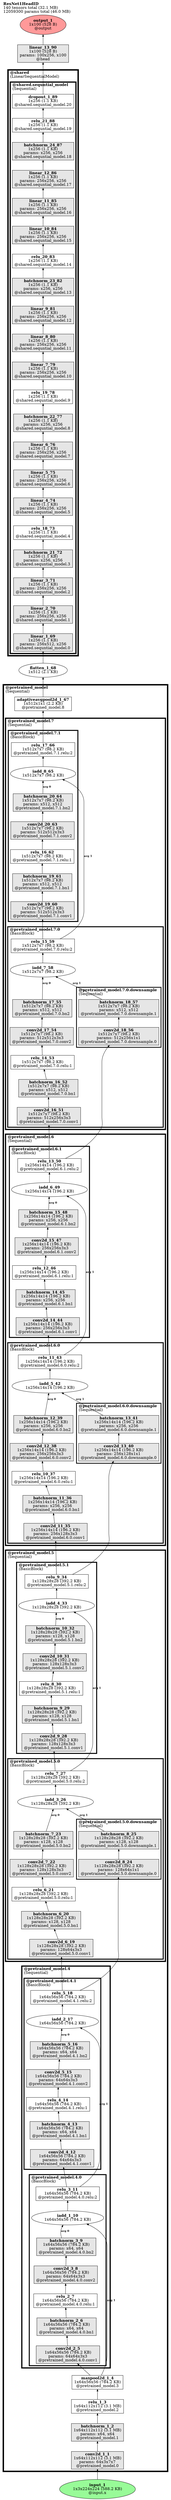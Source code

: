 // Computational graph for the feedforward sweep
digraph ResNet1HeadID {
	graph [label=<<B>ResNet1HeadID</B><br align='left'/>140 tensors total (32.1 MB)<br align='left'/>12059300 params total (46.0 MB)<br align='left'/>> labeljust=left labelloc=t ordering=out rankdir=BT]
	node [ordering=out shape=box]
	input_1 [label=<<b>input_1</b><br/>1x3x224x224 (588.2 KB)<br/>@input.x> color=black fillcolor="#98FB98" fontcolor=black ordering=out shape=oval style="filled,solid"]
	input_1 -> conv2d_1_1 [arrowsize=.7 color=black fontcolor=black labelfontsize=8 style=solid]
	conv2d_1_1 [label=<<b>conv2d_1_1</b><br/>1x64x112x112 (3.1 MB)<br/>params: 64x3x7x7<br/>@pretrained_model.0> color=black fillcolor="#E6E6E6" fontcolor=black ordering=out shape=box style="filled,solid"]
	batchnorm_1_2 [label=<<b>batchnorm_1_2</b><br/>1x64x112x112 (3.1 MB)<br/>params: x64, x64<br/>@pretrained_model.1> color=black fillcolor="#E6E6E6" fontcolor=black ordering=out shape=box style="filled,solid"]
	relu_1_3 [label=<<b>relu_1_3</b><br/>1x64x112x112 (3.1 MB)<br/>@pretrained_model.2> color=black fillcolor=white fontcolor=black ordering=out shape=box style="filled,solid"]
	maxpool2d_1_4 [label=<<b>maxpool2d_1_4</b><br/>1x64x56x56 (784.2 KB)<br/>@pretrained_model.3> color=black fillcolor=white fontcolor=black ordering=out shape=box style="filled,solid"]
	conv2d_2_5 [label=<<b>conv2d_2_5</b><br/>1x64x56x56 (784.2 KB)<br/>params: 64x64x3x3<br/>@pretrained_model.4.0.conv1> color=black fillcolor="#E6E6E6" fontcolor=black ordering=out shape=box style="filled,solid"]
	batchnorm_2_6 [label=<<b>batchnorm_2_6</b><br/>1x64x56x56 (784.2 KB)<br/>params: x64, x64<br/>@pretrained_model.4.0.bn1> color=black fillcolor="#E6E6E6" fontcolor=black ordering=out shape=box style="filled,solid"]
	relu_2_7 [label=<<b>relu_2_7</b><br/>1x64x56x56 (784.2 KB)<br/>@pretrained_model.4.0.relu:1> color=black fillcolor=white fontcolor=black ordering=out shape=box style="filled,solid"]
	conv2d_3_8 [label=<<b>conv2d_3_8</b><br/>1x64x56x56 (784.2 KB)<br/>params: 64x64x3x3<br/>@pretrained_model.4.0.conv2> color=black fillcolor="#E6E6E6" fontcolor=black ordering=out shape=box style="filled,solid"]
	batchnorm_3_9 [label=<<b>batchnorm_3_9</b><br/>1x64x56x56 (784.2 KB)<br/>params: x64, x64<br/>@pretrained_model.4.0.bn2> color=black fillcolor="#E6E6E6" fontcolor=black ordering=out shape=box style="filled,solid"]
	iadd_1_10 [label=<<b>iadd_1_10</b><br/>1x64x56x56 (784.2 KB)> color=black fillcolor=white fontcolor=black ordering=out shape=oval style="filled,solid"]
	relu_3_11 [label=<<b>relu_3_11</b><br/>1x64x56x56 (784.2 KB)<br/>@pretrained_model.4.0.relu:2> color=black fillcolor=white fontcolor=black ordering=out shape=box style="filled,solid"]
	conv2d_4_12 [label=<<b>conv2d_4_12</b><br/>1x64x56x56 (784.2 KB)<br/>params: 64x64x3x3<br/>@pretrained_model.4.1.conv1> color=black fillcolor="#E6E6E6" fontcolor=black ordering=out shape=box style="filled,solid"]
	batchnorm_4_13 [label=<<b>batchnorm_4_13</b><br/>1x64x56x56 (784.2 KB)<br/>params: x64, x64<br/>@pretrained_model.4.1.bn1> color=black fillcolor="#E6E6E6" fontcolor=black ordering=out shape=box style="filled,solid"]
	relu_4_14 [label=<<b>relu_4_14</b><br/>1x64x56x56 (784.2 KB)<br/>@pretrained_model.4.1.relu:1> color=black fillcolor=white fontcolor=black ordering=out shape=box style="filled,solid"]
	conv2d_5_15 [label=<<b>conv2d_5_15</b><br/>1x64x56x56 (784.2 KB)<br/>params: 64x64x3x3<br/>@pretrained_model.4.1.conv2> color=black fillcolor="#E6E6E6" fontcolor=black ordering=out shape=box style="filled,solid"]
	batchnorm_5_16 [label=<<b>batchnorm_5_16</b><br/>1x64x56x56 (784.2 KB)<br/>params: x64, x64<br/>@pretrained_model.4.1.bn2> color=black fillcolor="#E6E6E6" fontcolor=black ordering=out shape=box style="filled,solid"]
	iadd_2_17 [label=<<b>iadd_2_17</b><br/>1x64x56x56 (784.2 KB)> color=black fillcolor=white fontcolor=black ordering=out shape=oval style="filled,solid"]
	relu_5_18 [label=<<b>relu_5_18</b><br/>1x64x56x56 (784.2 KB)<br/>@pretrained_model.4.1.relu:2> color=black fillcolor=white fontcolor=black ordering=out shape=box style="filled,solid"]
	conv2d_6_19 [label=<<b>conv2d_6_19</b><br/>1x128x28x28 (392.2 KB)<br/>params: 128x64x3x3<br/>@pretrained_model.5.0.conv1> color=black fillcolor="#E6E6E6" fontcolor=black ordering=out shape=box style="filled,solid"]
	batchnorm_6_20 [label=<<b>batchnorm_6_20</b><br/>1x128x28x28 (392.2 KB)<br/>params: x128, x128<br/>@pretrained_model.5.0.bn1> color=black fillcolor="#E6E6E6" fontcolor=black ordering=out shape=box style="filled,solid"]
	relu_6_21 [label=<<b>relu_6_21</b><br/>1x128x28x28 (392.2 KB)<br/>@pretrained_model.5.0.relu:1> color=black fillcolor=white fontcolor=black ordering=out shape=box style="filled,solid"]
	conv2d_7_22 [label=<<b>conv2d_7_22</b><br/>1x128x28x28 (392.2 KB)<br/>params: 128x128x3x3<br/>@pretrained_model.5.0.conv2> color=black fillcolor="#E6E6E6" fontcolor=black ordering=out shape=box style="filled,solid"]
	batchnorm_7_23 [label=<<b>batchnorm_7_23</b><br/>1x128x28x28 (392.2 KB)<br/>params: x128, x128<br/>@pretrained_model.5.0.bn2> color=black fillcolor="#E6E6E6" fontcolor=black ordering=out shape=box style="filled,solid"]
	conv2d_8_24 [label=<<b>conv2d_8_24</b><br/>1x128x28x28 (392.2 KB)<br/>params: 128x64x1x1<br/>@pretrained_model.5.0.downsample.0> color=black fillcolor="#E6E6E6" fontcolor=black ordering=out shape=box style="filled,solid"]
	batchnorm_8_25 [label=<<b>batchnorm_8_25</b><br/>1x128x28x28 (392.2 KB)<br/>params: x128, x128<br/>@pretrained_model.5.0.downsample.1> color=black fillcolor="#E6E6E6" fontcolor=black ordering=out shape=box style="filled,solid"]
	iadd_3_26 [label=<<b>iadd_3_26</b><br/>1x128x28x28 (392.2 KB)> color=black fillcolor=white fontcolor=black ordering=out shape=oval style="filled,solid"]
	relu_7_27 [label=<<b>relu_7_27</b><br/>1x128x28x28 (392.2 KB)<br/>@pretrained_model.5.0.relu:2> color=black fillcolor=white fontcolor=black ordering=out shape=box style="filled,solid"]
	conv2d_9_28 [label=<<b>conv2d_9_28</b><br/>1x128x28x28 (392.2 KB)<br/>params: 128x128x3x3<br/>@pretrained_model.5.1.conv1> color=black fillcolor="#E6E6E6" fontcolor=black ordering=out shape=box style="filled,solid"]
	batchnorm_9_29 [label=<<b>batchnorm_9_29</b><br/>1x128x28x28 (392.2 KB)<br/>params: x128, x128<br/>@pretrained_model.5.1.bn1> color=black fillcolor="#E6E6E6" fontcolor=black ordering=out shape=box style="filled,solid"]
	relu_8_30 [label=<<b>relu_8_30</b><br/>1x128x28x28 (392.2 KB)<br/>@pretrained_model.5.1.relu:1> color=black fillcolor=white fontcolor=black ordering=out shape=box style="filled,solid"]
	conv2d_10_31 [label=<<b>conv2d_10_31</b><br/>1x128x28x28 (392.2 KB)<br/>params: 128x128x3x3<br/>@pretrained_model.5.1.conv2> color=black fillcolor="#E6E6E6" fontcolor=black ordering=out shape=box style="filled,solid"]
	batchnorm_10_32 [label=<<b>batchnorm_10_32</b><br/>1x128x28x28 (392.2 KB)<br/>params: x128, x128<br/>@pretrained_model.5.1.bn2> color=black fillcolor="#E6E6E6" fontcolor=black ordering=out shape=box style="filled,solid"]
	iadd_4_33 [label=<<b>iadd_4_33</b><br/>1x128x28x28 (392.2 KB)> color=black fillcolor=white fontcolor=black ordering=out shape=oval style="filled,solid"]
	relu_9_34 [label=<<b>relu_9_34</b><br/>1x128x28x28 (392.2 KB)<br/>@pretrained_model.5.1.relu:2> color=black fillcolor=white fontcolor=black ordering=out shape=box style="filled,solid"]
	conv2d_11_35 [label=<<b>conv2d_11_35</b><br/>1x256x14x14 (196.2 KB)<br/>params: 256x128x3x3<br/>@pretrained_model.6.0.conv1> color=black fillcolor="#E6E6E6" fontcolor=black ordering=out shape=box style="filled,solid"]
	batchnorm_11_36 [label=<<b>batchnorm_11_36</b><br/>1x256x14x14 (196.2 KB)<br/>params: x256, x256<br/>@pretrained_model.6.0.bn1> color=black fillcolor="#E6E6E6" fontcolor=black ordering=out shape=box style="filled,solid"]
	relu_10_37 [label=<<b>relu_10_37</b><br/>1x256x14x14 (196.2 KB)<br/>@pretrained_model.6.0.relu:1> color=black fillcolor=white fontcolor=black ordering=out shape=box style="filled,solid"]
	conv2d_12_38 [label=<<b>conv2d_12_38</b><br/>1x256x14x14 (196.2 KB)<br/>params: 256x256x3x3<br/>@pretrained_model.6.0.conv2> color=black fillcolor="#E6E6E6" fontcolor=black ordering=out shape=box style="filled,solid"]
	batchnorm_12_39 [label=<<b>batchnorm_12_39</b><br/>1x256x14x14 (196.2 KB)<br/>params: x256, x256<br/>@pretrained_model.6.0.bn2> color=black fillcolor="#E6E6E6" fontcolor=black ordering=out shape=box style="filled,solid"]
	conv2d_13_40 [label=<<b>conv2d_13_40</b><br/>1x256x14x14 (196.2 KB)<br/>params: 256x128x1x1<br/>@pretrained_model.6.0.downsample.0> color=black fillcolor="#E6E6E6" fontcolor=black ordering=out shape=box style="filled,solid"]
	batchnorm_13_41 [label=<<b>batchnorm_13_41</b><br/>1x256x14x14 (196.2 KB)<br/>params: x256, x256<br/>@pretrained_model.6.0.downsample.1> color=black fillcolor="#E6E6E6" fontcolor=black ordering=out shape=box style="filled,solid"]
	iadd_5_42 [label=<<b>iadd_5_42</b><br/>1x256x14x14 (196.2 KB)> color=black fillcolor=white fontcolor=black ordering=out shape=oval style="filled,solid"]
	relu_11_43 [label=<<b>relu_11_43</b><br/>1x256x14x14 (196.2 KB)<br/>@pretrained_model.6.0.relu:2> color=black fillcolor=white fontcolor=black ordering=out shape=box style="filled,solid"]
	conv2d_14_44 [label=<<b>conv2d_14_44</b><br/>1x256x14x14 (196.2 KB)<br/>params: 256x256x3x3<br/>@pretrained_model.6.1.conv1> color=black fillcolor="#E6E6E6" fontcolor=black ordering=out shape=box style="filled,solid"]
	batchnorm_14_45 [label=<<b>batchnorm_14_45</b><br/>1x256x14x14 (196.2 KB)<br/>params: x256, x256<br/>@pretrained_model.6.1.bn1> color=black fillcolor="#E6E6E6" fontcolor=black ordering=out shape=box style="filled,solid"]
	relu_12_46 [label=<<b>relu_12_46</b><br/>1x256x14x14 (196.2 KB)<br/>@pretrained_model.6.1.relu:1> color=black fillcolor=white fontcolor=black ordering=out shape=box style="filled,solid"]
	conv2d_15_47 [label=<<b>conv2d_15_47</b><br/>1x256x14x14 (196.2 KB)<br/>params: 256x256x3x3<br/>@pretrained_model.6.1.conv2> color=black fillcolor="#E6E6E6" fontcolor=black ordering=out shape=box style="filled,solid"]
	batchnorm_15_48 [label=<<b>batchnorm_15_48</b><br/>1x256x14x14 (196.2 KB)<br/>params: x256, x256<br/>@pretrained_model.6.1.bn2> color=black fillcolor="#E6E6E6" fontcolor=black ordering=out shape=box style="filled,solid"]
	iadd_6_49 [label=<<b>iadd_6_49</b><br/>1x256x14x14 (196.2 KB)> color=black fillcolor=white fontcolor=black ordering=out shape=oval style="filled,solid"]
	relu_13_50 [label=<<b>relu_13_50</b><br/>1x256x14x14 (196.2 KB)<br/>@pretrained_model.6.1.relu:2> color=black fillcolor=white fontcolor=black ordering=out shape=box style="filled,solid"]
	conv2d_16_51 [label=<<b>conv2d_16_51</b><br/>1x512x7x7 (98.2 KB)<br/>params: 512x256x3x3<br/>@pretrained_model.7.0.conv1> color=black fillcolor="#E6E6E6" fontcolor=black ordering=out shape=box style="filled,solid"]
	batchnorm_16_52 [label=<<b>batchnorm_16_52</b><br/>1x512x7x7 (98.2 KB)<br/>params: x512, x512<br/>@pretrained_model.7.0.bn1> color=black fillcolor="#E6E6E6" fontcolor=black ordering=out shape=box style="filled,solid"]
	relu_14_53 [label=<<b>relu_14_53</b><br/>1x512x7x7 (98.2 KB)<br/>@pretrained_model.7.0.relu:1> color=black fillcolor=white fontcolor=black ordering=out shape=box style="filled,solid"]
	conv2d_17_54 [label=<<b>conv2d_17_54</b><br/>1x512x7x7 (98.2 KB)<br/>params: 512x512x3x3<br/>@pretrained_model.7.0.conv2> color=black fillcolor="#E6E6E6" fontcolor=black ordering=out shape=box style="filled,solid"]
	batchnorm_17_55 [label=<<b>batchnorm_17_55</b><br/>1x512x7x7 (98.2 KB)<br/>params: x512, x512<br/>@pretrained_model.7.0.bn2> color=black fillcolor="#E6E6E6" fontcolor=black ordering=out shape=box style="filled,solid"]
	conv2d_18_56 [label=<<b>conv2d_18_56</b><br/>1x512x7x7 (98.2 KB)<br/>params: 512x256x1x1<br/>@pretrained_model.7.0.downsample.0> color=black fillcolor="#E6E6E6" fontcolor=black ordering=out shape=box style="filled,solid"]
	batchnorm_18_57 [label=<<b>batchnorm_18_57</b><br/>1x512x7x7 (98.2 KB)<br/>params: x512, x512<br/>@pretrained_model.7.0.downsample.1> color=black fillcolor="#E6E6E6" fontcolor=black ordering=out shape=box style="filled,solid"]
	iadd_7_58 [label=<<b>iadd_7_58</b><br/>1x512x7x7 (98.2 KB)> color=black fillcolor=white fontcolor=black ordering=out shape=oval style="filled,solid"]
	relu_15_59 [label=<<b>relu_15_59</b><br/>1x512x7x7 (98.2 KB)<br/>@pretrained_model.7.0.relu:2> color=black fillcolor=white fontcolor=black ordering=out shape=box style="filled,solid"]
	conv2d_19_60 [label=<<b>conv2d_19_60</b><br/>1x512x7x7 (98.2 KB)<br/>params: 512x512x3x3<br/>@pretrained_model.7.1.conv1> color=black fillcolor="#E6E6E6" fontcolor=black ordering=out shape=box style="filled,solid"]
	batchnorm_19_61 [label=<<b>batchnorm_19_61</b><br/>1x512x7x7 (98.2 KB)<br/>params: x512, x512<br/>@pretrained_model.7.1.bn1> color=black fillcolor="#E6E6E6" fontcolor=black ordering=out shape=box style="filled,solid"]
	relu_16_62 [label=<<b>relu_16_62</b><br/>1x512x7x7 (98.2 KB)<br/>@pretrained_model.7.1.relu:1> color=black fillcolor=white fontcolor=black ordering=out shape=box style="filled,solid"]
	conv2d_20_63 [label=<<b>conv2d_20_63</b><br/>1x512x7x7 (98.2 KB)<br/>params: 512x512x3x3<br/>@pretrained_model.7.1.conv2> color=black fillcolor="#E6E6E6" fontcolor=black ordering=out shape=box style="filled,solid"]
	batchnorm_20_64 [label=<<b>batchnorm_20_64</b><br/>1x512x7x7 (98.2 KB)<br/>params: x512, x512<br/>@pretrained_model.7.1.bn2> color=black fillcolor="#E6E6E6" fontcolor=black ordering=out shape=box style="filled,solid"]
	iadd_8_65 [label=<<b>iadd_8_65</b><br/>1x512x7x7 (98.2 KB)> color=black fillcolor=white fontcolor=black ordering=out shape=oval style="filled,solid"]
	relu_17_66 [label=<<b>relu_17_66</b><br/>1x512x7x7 (98.2 KB)<br/>@pretrained_model.7.1.relu:2> color=black fillcolor=white fontcolor=black ordering=out shape=box style="filled,solid"]
	adaptiveavgpool2d_1_67 [label=<<b>adaptiveavgpool2d_1_67</b><br/>1x512x1x1 (2.2 KB)<br/>@pretrained_model.8> color=black fillcolor=white fontcolor=black ordering=out shape=box style="filled,solid"]
	adaptiveavgpool2d_1_67 -> flatten_1_68 [arrowsize=.7 color=black fontcolor=black labelfontsize=8 style=solid]
	flatten_1_68 [label=<<b>flatten_1_68</b><br/>1x512 (2.1 KB)> color=black fillcolor=white fontcolor=black ordering=out shape=oval style="filled,solid"]
	flatten_1_68 -> linear_1_69 [arrowsize=.7 color=black fontcolor=black labelfontsize=8 style=solid]
	linear_1_69 [label=<<b>linear_1_69</b><br/>1x256 (1.1 KB)<br/>params: 256x512, x256<br/>@shared.sequntial_model.0> color=black fillcolor="#E6E6E6" fontcolor=black ordering=out shape=box style="filled,solid"]
	linear_2_70 [label=<<b>linear_2_70</b><br/>1x256 (1.1 KB)<br/>params: 256x256, x256<br/>@shared.sequntial_model.1> color=black fillcolor="#E6E6E6" fontcolor=black ordering=out shape=box style="filled,solid"]
	linear_3_71 [label=<<b>linear_3_71</b><br/>1x256 (1.1 KB)<br/>params: 256x256, x256<br/>@shared.sequntial_model.2> color=black fillcolor="#E6E6E6" fontcolor=black ordering=out shape=box style="filled,solid"]
	batchnorm_21_72 [label=<<b>batchnorm_21_72</b><br/>1x256 (1.1 KB)<br/>params: x256, x256<br/>@shared.sequntial_model.3> color=black fillcolor="#E6E6E6" fontcolor=black ordering=out shape=box style="filled,solid"]
	relu_18_73 [label=<<b>relu_18_73</b><br/>1x256 (1.1 KB)<br/>@shared.sequntial_model.4> color=black fillcolor=white fontcolor=black ordering=out shape=box style="filled,solid"]
	linear_4_74 [label=<<b>linear_4_74</b><br/>1x256 (1.1 KB)<br/>params: 256x256, x256<br/>@shared.sequntial_model.5> color=black fillcolor="#E6E6E6" fontcolor=black ordering=out shape=box style="filled,solid"]
	linear_5_75 [label=<<b>linear_5_75</b><br/>1x256 (1.1 KB)<br/>params: 256x256, x256<br/>@shared.sequntial_model.6> color=black fillcolor="#E6E6E6" fontcolor=black ordering=out shape=box style="filled,solid"]
	linear_6_76 [label=<<b>linear_6_76</b><br/>1x256 (1.1 KB)<br/>params: 256x256, x256<br/>@shared.sequntial_model.7> color=black fillcolor="#E6E6E6" fontcolor=black ordering=out shape=box style="filled,solid"]
	batchnorm_22_77 [label=<<b>batchnorm_22_77</b><br/>1x256 (1.1 KB)<br/>params: x256, x256<br/>@shared.sequntial_model.8> color=black fillcolor="#E6E6E6" fontcolor=black ordering=out shape=box style="filled,solid"]
	relu_19_78 [label=<<b>relu_19_78</b><br/>1x256 (1.1 KB)<br/>@shared.sequntial_model.9> color=black fillcolor=white fontcolor=black ordering=out shape=box style="filled,solid"]
	linear_7_79 [label=<<b>linear_7_79</b><br/>1x256 (1.1 KB)<br/>params: 256x256, x256<br/>@shared.sequntial_model.10> color=black fillcolor="#E6E6E6" fontcolor=black ordering=out shape=box style="filled,solid"]
	linear_8_80 [label=<<b>linear_8_80</b><br/>1x256 (1.1 KB)<br/>params: 256x256, x256<br/>@shared.sequntial_model.11> color=black fillcolor="#E6E6E6" fontcolor=black ordering=out shape=box style="filled,solid"]
	linear_9_81 [label=<<b>linear_9_81</b><br/>1x256 (1.1 KB)<br/>params: 256x256, x256<br/>@shared.sequntial_model.12> color=black fillcolor="#E6E6E6" fontcolor=black ordering=out shape=box style="filled,solid"]
	batchnorm_23_82 [label=<<b>batchnorm_23_82</b><br/>1x256 (1.1 KB)<br/>params: x256, x256<br/>@shared.sequntial_model.13> color=black fillcolor="#E6E6E6" fontcolor=black ordering=out shape=box style="filled,solid"]
	relu_20_83 [label=<<b>relu_20_83</b><br/>1x256 (1.1 KB)<br/>@shared.sequntial_model.14> color=black fillcolor=white fontcolor=black ordering=out shape=box style="filled,solid"]
	linear_10_84 [label=<<b>linear_10_84</b><br/>1x256 (1.1 KB)<br/>params: 256x256, x256<br/>@shared.sequntial_model.15> color=black fillcolor="#E6E6E6" fontcolor=black ordering=out shape=box style="filled,solid"]
	linear_11_85 [label=<<b>linear_11_85</b><br/>1x256 (1.1 KB)<br/>params: 256x256, x256<br/>@shared.sequntial_model.16> color=black fillcolor="#E6E6E6" fontcolor=black ordering=out shape=box style="filled,solid"]
	linear_12_86 [label=<<b>linear_12_86</b><br/>1x256 (1.1 KB)<br/>params: 256x256, x256<br/>@shared.sequntial_model.17> color=black fillcolor="#E6E6E6" fontcolor=black ordering=out shape=box style="filled,solid"]
	batchnorm_24_87 [label=<<b>batchnorm_24_87</b><br/>1x256 (1.1 KB)<br/>params: x256, x256<br/>@shared.sequntial_model.18> color=black fillcolor="#E6E6E6" fontcolor=black ordering=out shape=box style="filled,solid"]
	relu_21_88 [label=<<b>relu_21_88</b><br/>1x256 (1.1 KB)<br/>@shared.sequntial_model.19> color=black fillcolor=white fontcolor=black ordering=out shape=box style="filled,solid"]
	dropout_1_89 [label=<<b>dropout_1_89</b><br/>1x256 (1.1 KB)<br/>@shared.sequntial_model.20> color=black fillcolor=white fontcolor=black ordering=out shape=box style="filled,solid"]
	dropout_1_89 -> linear_13_90 [arrowsize=.7 color=black fontcolor=black labelfontsize=8 style=solid]
	linear_13_90 [label=<<b>linear_13_90</b><br/>1x100 (528 B)<br/>params: 100x256, x100<br/>@head> color=black fillcolor="#E6E6E6" fontcolor=black ordering=out shape=box style="filled,solid"]
	linear_13_90 -> output_1 [arrowsize=.7 color=black fontcolor=black labelfontsize=8 style=solid]
	output_1 [label=<<b>output_1</b><br/>1x100 (528 B)<br/>@output> color=black fillcolor="#ff9999" fontcolor=black ordering=out shape=oval style="filled,solid"]
	{
		rank=sink
		output_1
	}
	subgraph cluster_pretrained_model_pass1 {
		fillcolor=white label=<<B>@pretrained_model</B><br align='left'/>(Sequential)<br align='left'/>> labelloc=b penwidth=5.0 style="filled,solid"
		conv2d_1_1 -> batchnorm_1_2 [arrowsize=.7 color=black fontcolor=black labelfontsize=8 style=solid]
		batchnorm_1_2 -> relu_1_3 [arrowsize=.7 color=black fontcolor=black labelfontsize=8 style=solid]
		relu_1_3 -> maxpool2d_1_4 [arrowsize=.7 color=black fontcolor=black labelfontsize=8 style=solid]
		maxpool2d_1_4 -> conv2d_2_5 [arrowsize=.7 color=black fontcolor=black labelfontsize=8 style=solid]
		maxpool2d_1_4 -> iadd_1_10 [label=<<FONT POINT-SIZE='10'><b>arg 1</b></FONT>> arrowsize=.7 color=black fontcolor=black labelfontsize=8 style=solid]
		relu_5_18 -> conv2d_6_19 [arrowsize=.7 color=black fontcolor=black labelfontsize=8 style=solid]
		relu_5_18 -> conv2d_8_24 [arrowsize=.7 color=black fontcolor=black labelfontsize=8 style=solid]
		relu_9_34 -> conv2d_11_35 [arrowsize=.7 color=black fontcolor=black labelfontsize=8 style=solid]
		relu_9_34 -> conv2d_13_40 [arrowsize=.7 color=black fontcolor=black labelfontsize=8 style=solid]
		relu_13_50 -> conv2d_16_51 [arrowsize=.7 color=black fontcolor=black labelfontsize=8 style=solid]
		relu_13_50 -> conv2d_18_56 [arrowsize=.7 color=black fontcolor=black labelfontsize=8 style=solid]
		relu_17_66 -> adaptiveavgpool2d_1_67 [arrowsize=.7 color=black fontcolor=black labelfontsize=8 style=solid]
	}
	subgraph cluster_shared_pass1 {
		fillcolor=white label=<<B>@shared</B><br align='left'/>(LinearSequentialModel)<br align='left'/>> labelloc=b penwidth=5.0 style="filled,solid"
	}
	subgraph cluster_head_pass1 {
		fillcolor=white label=<<B>@head</B><br align='left'/>(Linear)<br align='left'/>> labelloc=b penwidth=5.0 style="filled,dashed"
	}
	subgraph cluster_pretrained_model_pass1 {
		subgraph "cluster_pretrained_model.0_pass1" {
			fillcolor=white label=<<B>@pretrained_model.0</B><br align='left'/>(Conv2d)<br align='left'/>> labelloc=b penwidth=4.25 style="filled,dashed"
		}
	}
	subgraph cluster_pretrained_model_pass1 {
		subgraph "cluster_pretrained_model.1_pass1" {
			fillcolor=white label=<<B>@pretrained_model.1</B><br align='left'/>(BatchNorm2d)<br align='left'/>> labelloc=b penwidth=4.25 style="filled,dashed"
		}
	}
	subgraph cluster_pretrained_model_pass1 {
		subgraph "cluster_pretrained_model.2_pass1" {
			fillcolor=white label=<<B>@pretrained_model.2</B><br align='left'/>(ReLU)<br align='left'/>> labelloc=b penwidth=4.25 style="filled,dashed"
		}
	}
	subgraph cluster_pretrained_model_pass1 {
		subgraph "cluster_pretrained_model.3_pass1" {
			fillcolor=white label=<<B>@pretrained_model.3</B><br align='left'/>(MaxPool2d)<br align='left'/>> labelloc=b penwidth=4.25 style="filled,dashed"
		}
	}
	subgraph cluster_pretrained_model_pass1 {
		subgraph "cluster_pretrained_model.4_pass1" {
			fillcolor=white label=<<B>@pretrained_model.4</B><br align='left'/>(Sequential)<br align='left'/>> labelloc=b penwidth=4.25 style="filled,solid"
			relu_3_11 -> conv2d_4_12 [arrowsize=.7 color=black fontcolor=black labelfontsize=8 style=solid]
			relu_3_11 -> iadd_2_17 [label=<<FONT POINT-SIZE='10'><b>arg 1</b></FONT>> arrowsize=.7 color=black fontcolor=black labelfontsize=8 style=solid]
		}
	}
	subgraph cluster_pretrained_model_pass1 {
		subgraph "cluster_pretrained_model.5_pass1" {
			fillcolor=white label=<<B>@pretrained_model.5</B><br align='left'/>(Sequential)<br align='left'/>> labelloc=b penwidth=4.25 style="filled,solid"
			relu_7_27 -> conv2d_9_28 [arrowsize=.7 color=black fontcolor=black labelfontsize=8 style=solid]
			relu_7_27 -> iadd_4_33 [label=<<FONT POINT-SIZE='10'><b>arg 1</b></FONT>> arrowsize=.7 color=black fontcolor=black labelfontsize=8 style=solid]
		}
	}
	subgraph cluster_pretrained_model_pass1 {
		subgraph "cluster_pretrained_model.6_pass1" {
			fillcolor=white label=<<B>@pretrained_model.6</B><br align='left'/>(Sequential)<br align='left'/>> labelloc=b penwidth=4.25 style="filled,solid"
			relu_11_43 -> conv2d_14_44 [arrowsize=.7 color=black fontcolor=black labelfontsize=8 style=solid]
			relu_11_43 -> iadd_6_49 [label=<<FONT POINT-SIZE='10'><b>arg 1</b></FONT>> arrowsize=.7 color=black fontcolor=black labelfontsize=8 style=solid]
		}
	}
	subgraph cluster_pretrained_model_pass1 {
		subgraph "cluster_pretrained_model.7_pass1" {
			fillcolor=white label=<<B>@pretrained_model.7</B><br align='left'/>(Sequential)<br align='left'/>> labelloc=b penwidth=4.25 style="filled,solid"
			relu_15_59 -> conv2d_19_60 [arrowsize=.7 color=black fontcolor=black labelfontsize=8 style=solid]
			relu_15_59 -> iadd_8_65 [label=<<FONT POINT-SIZE='10'><b>arg 1</b></FONT>> arrowsize=.7 color=black fontcolor=black labelfontsize=8 style=solid]
		}
	}
	subgraph cluster_pretrained_model_pass1 {
		subgraph "cluster_pretrained_model.8_pass1" {
			fillcolor=white label=<<B>@pretrained_model.8</B><br align='left'/>(AdaptiveAvgPool2d)<br align='left'/>> labelloc=b penwidth=4.25 style="filled,dashed"
		}
	}
	subgraph cluster_shared_pass1 {
		subgraph "cluster_shared.sequntial_model_pass1" {
			fillcolor=white label=<<B>@shared.sequntial_model</B><br align='left'/>(Sequential)<br align='left'/>> labelloc=b penwidth=4.25 style="filled,solid"
			linear_1_69 -> linear_2_70 [arrowsize=.7 color=black fontcolor=black labelfontsize=8 style=solid]
			linear_2_70 -> linear_3_71 [arrowsize=.7 color=black fontcolor=black labelfontsize=8 style=solid]
			linear_3_71 -> batchnorm_21_72 [arrowsize=.7 color=black fontcolor=black labelfontsize=8 style=solid]
			batchnorm_21_72 -> relu_18_73 [arrowsize=.7 color=black fontcolor=black labelfontsize=8 style=solid]
			relu_18_73 -> linear_4_74 [arrowsize=.7 color=black fontcolor=black labelfontsize=8 style=solid]
			linear_4_74 -> linear_5_75 [arrowsize=.7 color=black fontcolor=black labelfontsize=8 style=solid]
			linear_5_75 -> linear_6_76 [arrowsize=.7 color=black fontcolor=black labelfontsize=8 style=solid]
			linear_6_76 -> batchnorm_22_77 [arrowsize=.7 color=black fontcolor=black labelfontsize=8 style=solid]
			batchnorm_22_77 -> relu_19_78 [arrowsize=.7 color=black fontcolor=black labelfontsize=8 style=solid]
			relu_19_78 -> linear_7_79 [arrowsize=.7 color=black fontcolor=black labelfontsize=8 style=solid]
			linear_7_79 -> linear_8_80 [arrowsize=.7 color=black fontcolor=black labelfontsize=8 style=solid]
			linear_8_80 -> linear_9_81 [arrowsize=.7 color=black fontcolor=black labelfontsize=8 style=solid]
			linear_9_81 -> batchnorm_23_82 [arrowsize=.7 color=black fontcolor=black labelfontsize=8 style=solid]
			batchnorm_23_82 -> relu_20_83 [arrowsize=.7 color=black fontcolor=black labelfontsize=8 style=solid]
			relu_20_83 -> linear_10_84 [arrowsize=.7 color=black fontcolor=black labelfontsize=8 style=solid]
			linear_10_84 -> linear_11_85 [arrowsize=.7 color=black fontcolor=black labelfontsize=8 style=solid]
			linear_11_85 -> linear_12_86 [arrowsize=.7 color=black fontcolor=black labelfontsize=8 style=solid]
			linear_12_86 -> batchnorm_24_87 [arrowsize=.7 color=black fontcolor=black labelfontsize=8 style=solid]
			batchnorm_24_87 -> relu_21_88 [arrowsize=.7 color=black fontcolor=black labelfontsize=8 style=solid]
			relu_21_88 -> dropout_1_89 [arrowsize=.7 color=black fontcolor=black labelfontsize=8 style=solid]
		}
	}
	subgraph cluster_pretrained_model_pass1 {
		subgraph "cluster_pretrained_model.4_pass1" {
			subgraph "cluster_pretrained_model.4.0_pass1" {
				fillcolor=white label=<<B>@pretrained_model.4.0</B><br align='left'/>(BasicBlock)<br align='left'/>> labelloc=b penwidth=3.5 style="filled,solid"
				conv2d_2_5 -> batchnorm_2_6 [arrowsize=.7 color=black fontcolor=black labelfontsize=8 style=solid]
				batchnorm_2_6 -> relu_2_7 [arrowsize=.7 color=black fontcolor=black labelfontsize=8 style=solid]
				relu_2_7 -> conv2d_3_8 [arrowsize=.7 color=black fontcolor=black labelfontsize=8 style=solid]
				conv2d_3_8 -> batchnorm_3_9 [arrowsize=.7 color=black fontcolor=black labelfontsize=8 style=solid]
				batchnorm_3_9 -> iadd_1_10 [label=<<FONT POINT-SIZE='10'><b>arg 0</b></FONT>> arrowsize=.7 color=black fontcolor=black labelfontsize=8 style=solid]
				iadd_1_10 -> relu_3_11 [arrowsize=.7 color=black fontcolor=black labelfontsize=8 style=solid]
			}
		}
	}
	subgraph cluster_pretrained_model_pass1 {
		subgraph "cluster_pretrained_model.4_pass1" {
			subgraph "cluster_pretrained_model.4.1_pass1" {
				fillcolor=white label=<<B>@pretrained_model.4.1</B><br align='left'/>(BasicBlock)<br align='left'/>> labelloc=b penwidth=3.5 style="filled,solid"
				conv2d_4_12 -> batchnorm_4_13 [arrowsize=.7 color=black fontcolor=black labelfontsize=8 style=solid]
				batchnorm_4_13 -> relu_4_14 [arrowsize=.7 color=black fontcolor=black labelfontsize=8 style=solid]
				relu_4_14 -> conv2d_5_15 [arrowsize=.7 color=black fontcolor=black labelfontsize=8 style=solid]
				conv2d_5_15 -> batchnorm_5_16 [arrowsize=.7 color=black fontcolor=black labelfontsize=8 style=solid]
				batchnorm_5_16 -> iadd_2_17 [label=<<FONT POINT-SIZE='10'><b>arg 0</b></FONT>> arrowsize=.7 color=black fontcolor=black labelfontsize=8 style=solid]
				iadd_2_17 -> relu_5_18 [arrowsize=.7 color=black fontcolor=black labelfontsize=8 style=solid]
			}
		}
	}
	subgraph cluster_pretrained_model_pass1 {
		subgraph "cluster_pretrained_model.5_pass1" {
			subgraph "cluster_pretrained_model.5.0_pass1" {
				fillcolor=white label=<<B>@pretrained_model.5.0</B><br align='left'/>(BasicBlock)<br align='left'/>> labelloc=b penwidth=3.5 style="filled,solid"
				conv2d_6_19 -> batchnorm_6_20 [arrowsize=.7 color=black fontcolor=black labelfontsize=8 style=solid]
				batchnorm_6_20 -> relu_6_21 [arrowsize=.7 color=black fontcolor=black labelfontsize=8 style=solid]
				relu_6_21 -> conv2d_7_22 [arrowsize=.7 color=black fontcolor=black labelfontsize=8 style=solid]
				conv2d_7_22 -> batchnorm_7_23 [arrowsize=.7 color=black fontcolor=black labelfontsize=8 style=solid]
				batchnorm_7_23 -> iadd_3_26 [label=<<FONT POINT-SIZE='10'><b>arg 0</b></FONT>> arrowsize=.7 color=black fontcolor=black labelfontsize=8 style=solid]
				batchnorm_8_25 -> iadd_3_26 [label=<<FONT POINT-SIZE='10'><b>arg 1</b></FONT>> arrowsize=.7 color=black fontcolor=black labelfontsize=8 style=solid]
				iadd_3_26 -> relu_7_27 [arrowsize=.7 color=black fontcolor=black labelfontsize=8 style=solid]
			}
		}
	}
	subgraph cluster_pretrained_model_pass1 {
		subgraph "cluster_pretrained_model.5_pass1" {
			subgraph "cluster_pretrained_model.5.1_pass1" {
				fillcolor=white label=<<B>@pretrained_model.5.1</B><br align='left'/>(BasicBlock)<br align='left'/>> labelloc=b penwidth=3.5 style="filled,solid"
				conv2d_9_28 -> batchnorm_9_29 [arrowsize=.7 color=black fontcolor=black labelfontsize=8 style=solid]
				batchnorm_9_29 -> relu_8_30 [arrowsize=.7 color=black fontcolor=black labelfontsize=8 style=solid]
				relu_8_30 -> conv2d_10_31 [arrowsize=.7 color=black fontcolor=black labelfontsize=8 style=solid]
				conv2d_10_31 -> batchnorm_10_32 [arrowsize=.7 color=black fontcolor=black labelfontsize=8 style=solid]
				batchnorm_10_32 -> iadd_4_33 [label=<<FONT POINT-SIZE='10'><b>arg 0</b></FONT>> arrowsize=.7 color=black fontcolor=black labelfontsize=8 style=solid]
				iadd_4_33 -> relu_9_34 [arrowsize=.7 color=black fontcolor=black labelfontsize=8 style=solid]
			}
		}
	}
	subgraph cluster_pretrained_model_pass1 {
		subgraph "cluster_pretrained_model.6_pass1" {
			subgraph "cluster_pretrained_model.6.0_pass1" {
				fillcolor=white label=<<B>@pretrained_model.6.0</B><br align='left'/>(BasicBlock)<br align='left'/>> labelloc=b penwidth=3.5 style="filled,solid"
				conv2d_11_35 -> batchnorm_11_36 [arrowsize=.7 color=black fontcolor=black labelfontsize=8 style=solid]
				batchnorm_11_36 -> relu_10_37 [arrowsize=.7 color=black fontcolor=black labelfontsize=8 style=solid]
				relu_10_37 -> conv2d_12_38 [arrowsize=.7 color=black fontcolor=black labelfontsize=8 style=solid]
				conv2d_12_38 -> batchnorm_12_39 [arrowsize=.7 color=black fontcolor=black labelfontsize=8 style=solid]
				batchnorm_12_39 -> iadd_5_42 [label=<<FONT POINT-SIZE='10'><b>arg 0</b></FONT>> arrowsize=.7 color=black fontcolor=black labelfontsize=8 style=solid]
				batchnorm_13_41 -> iadd_5_42 [label=<<FONT POINT-SIZE='10'><b>arg 1</b></FONT>> arrowsize=.7 color=black fontcolor=black labelfontsize=8 style=solid]
				iadd_5_42 -> relu_11_43 [arrowsize=.7 color=black fontcolor=black labelfontsize=8 style=solid]
			}
		}
	}
	subgraph cluster_pretrained_model_pass1 {
		subgraph "cluster_pretrained_model.6_pass1" {
			subgraph "cluster_pretrained_model.6.1_pass1" {
				fillcolor=white label=<<B>@pretrained_model.6.1</B><br align='left'/>(BasicBlock)<br align='left'/>> labelloc=b penwidth=3.5 style="filled,solid"
				conv2d_14_44 -> batchnorm_14_45 [arrowsize=.7 color=black fontcolor=black labelfontsize=8 style=solid]
				batchnorm_14_45 -> relu_12_46 [arrowsize=.7 color=black fontcolor=black labelfontsize=8 style=solid]
				relu_12_46 -> conv2d_15_47 [arrowsize=.7 color=black fontcolor=black labelfontsize=8 style=solid]
				conv2d_15_47 -> batchnorm_15_48 [arrowsize=.7 color=black fontcolor=black labelfontsize=8 style=solid]
				batchnorm_15_48 -> iadd_6_49 [label=<<FONT POINT-SIZE='10'><b>arg 0</b></FONT>> arrowsize=.7 color=black fontcolor=black labelfontsize=8 style=solid]
				iadd_6_49 -> relu_13_50 [arrowsize=.7 color=black fontcolor=black labelfontsize=8 style=solid]
			}
		}
	}
	subgraph cluster_pretrained_model_pass1 {
		subgraph "cluster_pretrained_model.7_pass1" {
			subgraph "cluster_pretrained_model.7.0_pass1" {
				fillcolor=white label=<<B>@pretrained_model.7.0</B><br align='left'/>(BasicBlock)<br align='left'/>> labelloc=b penwidth=3.5 style="filled,solid"
				conv2d_16_51 -> batchnorm_16_52 [arrowsize=.7 color=black fontcolor=black labelfontsize=8 style=solid]
				batchnorm_16_52 -> relu_14_53 [arrowsize=.7 color=black fontcolor=black labelfontsize=8 style=solid]
				relu_14_53 -> conv2d_17_54 [arrowsize=.7 color=black fontcolor=black labelfontsize=8 style=solid]
				conv2d_17_54 -> batchnorm_17_55 [arrowsize=.7 color=black fontcolor=black labelfontsize=8 style=solid]
				batchnorm_17_55 -> iadd_7_58 [label=<<FONT POINT-SIZE='10'><b>arg 0</b></FONT>> arrowsize=.7 color=black fontcolor=black labelfontsize=8 style=solid]
				batchnorm_18_57 -> iadd_7_58 [label=<<FONT POINT-SIZE='10'><b>arg 1</b></FONT>> arrowsize=.7 color=black fontcolor=black labelfontsize=8 style=solid]
				iadd_7_58 -> relu_15_59 [arrowsize=.7 color=black fontcolor=black labelfontsize=8 style=solid]
			}
		}
	}
	subgraph cluster_pretrained_model_pass1 {
		subgraph "cluster_pretrained_model.7_pass1" {
			subgraph "cluster_pretrained_model.7.1_pass1" {
				fillcolor=white label=<<B>@pretrained_model.7.1</B><br align='left'/>(BasicBlock)<br align='left'/>> labelloc=b penwidth=3.5 style="filled,solid"
				conv2d_19_60 -> batchnorm_19_61 [arrowsize=.7 color=black fontcolor=black labelfontsize=8 style=solid]
				batchnorm_19_61 -> relu_16_62 [arrowsize=.7 color=black fontcolor=black labelfontsize=8 style=solid]
				relu_16_62 -> conv2d_20_63 [arrowsize=.7 color=black fontcolor=black labelfontsize=8 style=solid]
				conv2d_20_63 -> batchnorm_20_64 [arrowsize=.7 color=black fontcolor=black labelfontsize=8 style=solid]
				batchnorm_20_64 -> iadd_8_65 [label=<<FONT POINT-SIZE='10'><b>arg 0</b></FONT>> arrowsize=.7 color=black fontcolor=black labelfontsize=8 style=solid]
				iadd_8_65 -> relu_17_66 [arrowsize=.7 color=black fontcolor=black labelfontsize=8 style=solid]
			}
		}
	}
	subgraph cluster_shared_pass1 {
		subgraph "cluster_shared.sequntial_model_pass1" {
			subgraph "cluster_shared.sequntial_model.0_pass1" {
				fillcolor=white label=<<B>@shared.sequntial_model.0</B><br align='left'/>(Linear)<br align='left'/>> labelloc=b penwidth=3.5 style="filled,dashed"
			}
		}
	}
	subgraph cluster_shared_pass1 {
		subgraph "cluster_shared.sequntial_model_pass1" {
			subgraph "cluster_shared.sequntial_model.1_pass1" {
				fillcolor=white label=<<B>@shared.sequntial_model.1</B><br align='left'/>(Linear)<br align='left'/>> labelloc=b penwidth=3.5 style="filled,dashed"
			}
		}
	}
	subgraph cluster_shared_pass1 {
		subgraph "cluster_shared.sequntial_model_pass1" {
			subgraph "cluster_shared.sequntial_model.2_pass1" {
				fillcolor=white label=<<B>@shared.sequntial_model.2</B><br align='left'/>(Linear)<br align='left'/>> labelloc=b penwidth=3.5 style="filled,dashed"
			}
		}
	}
	subgraph cluster_shared_pass1 {
		subgraph "cluster_shared.sequntial_model_pass1" {
			subgraph "cluster_shared.sequntial_model.3_pass1" {
				fillcolor=white label=<<B>@shared.sequntial_model.3</B><br align='left'/>(BatchNorm1d)<br align='left'/>> labelloc=b penwidth=3.5 style="filled,dashed"
			}
		}
	}
	subgraph cluster_shared_pass1 {
		subgraph "cluster_shared.sequntial_model_pass1" {
			subgraph "cluster_shared.sequntial_model.4_pass1" {
				fillcolor=white label=<<B>@shared.sequntial_model.4</B><br align='left'/>(ReLU)<br align='left'/>> labelloc=b penwidth=3.5 style="filled,dashed"
			}
		}
	}
	subgraph cluster_shared_pass1 {
		subgraph "cluster_shared.sequntial_model_pass1" {
			subgraph "cluster_shared.sequntial_model.5_pass1" {
				fillcolor=white label=<<B>@shared.sequntial_model.5</B><br align='left'/>(Linear)<br align='left'/>> labelloc=b penwidth=3.5 style="filled,dashed"
			}
		}
	}
	subgraph cluster_shared_pass1 {
		subgraph "cluster_shared.sequntial_model_pass1" {
			subgraph "cluster_shared.sequntial_model.6_pass1" {
				fillcolor=white label=<<B>@shared.sequntial_model.6</B><br align='left'/>(Linear)<br align='left'/>> labelloc=b penwidth=3.5 style="filled,dashed"
			}
		}
	}
	subgraph cluster_shared_pass1 {
		subgraph "cluster_shared.sequntial_model_pass1" {
			subgraph "cluster_shared.sequntial_model.7_pass1" {
				fillcolor=white label=<<B>@shared.sequntial_model.7</B><br align='left'/>(Linear)<br align='left'/>> labelloc=b penwidth=3.5 style="filled,dashed"
			}
		}
	}
	subgraph cluster_shared_pass1 {
		subgraph "cluster_shared.sequntial_model_pass1" {
			subgraph "cluster_shared.sequntial_model.8_pass1" {
				fillcolor=white label=<<B>@shared.sequntial_model.8</B><br align='left'/>(BatchNorm1d)<br align='left'/>> labelloc=b penwidth=3.5 style="filled,dashed"
			}
		}
	}
	subgraph cluster_shared_pass1 {
		subgraph "cluster_shared.sequntial_model_pass1" {
			subgraph "cluster_shared.sequntial_model.9_pass1" {
				fillcolor=white label=<<B>@shared.sequntial_model.9</B><br align='left'/>(ReLU)<br align='left'/>> labelloc=b penwidth=3.5 style="filled,dashed"
			}
		}
	}
	subgraph cluster_shared_pass1 {
		subgraph "cluster_shared.sequntial_model_pass1" {
			subgraph "cluster_shared.sequntial_model.10_pass1" {
				fillcolor=white label=<<B>@shared.sequntial_model.10</B><br align='left'/>(Linear)<br align='left'/>> labelloc=b penwidth=3.5 style="filled,dashed"
			}
		}
	}
	subgraph cluster_shared_pass1 {
		subgraph "cluster_shared.sequntial_model_pass1" {
			subgraph "cluster_shared.sequntial_model.11_pass1" {
				fillcolor=white label=<<B>@shared.sequntial_model.11</B><br align='left'/>(Linear)<br align='left'/>> labelloc=b penwidth=3.5 style="filled,dashed"
			}
		}
	}
	subgraph cluster_shared_pass1 {
		subgraph "cluster_shared.sequntial_model_pass1" {
			subgraph "cluster_shared.sequntial_model.12_pass1" {
				fillcolor=white label=<<B>@shared.sequntial_model.12</B><br align='left'/>(Linear)<br align='left'/>> labelloc=b penwidth=3.5 style="filled,dashed"
			}
		}
	}
	subgraph cluster_shared_pass1 {
		subgraph "cluster_shared.sequntial_model_pass1" {
			subgraph "cluster_shared.sequntial_model.13_pass1" {
				fillcolor=white label=<<B>@shared.sequntial_model.13</B><br align='left'/>(BatchNorm1d)<br align='left'/>> labelloc=b penwidth=3.5 style="filled,dashed"
			}
		}
	}
	subgraph cluster_shared_pass1 {
		subgraph "cluster_shared.sequntial_model_pass1" {
			subgraph "cluster_shared.sequntial_model.14_pass1" {
				fillcolor=white label=<<B>@shared.sequntial_model.14</B><br align='left'/>(ReLU)<br align='left'/>> labelloc=b penwidth=3.5 style="filled,dashed"
			}
		}
	}
	subgraph cluster_shared_pass1 {
		subgraph "cluster_shared.sequntial_model_pass1" {
			subgraph "cluster_shared.sequntial_model.15_pass1" {
				fillcolor=white label=<<B>@shared.sequntial_model.15</B><br align='left'/>(Linear)<br align='left'/>> labelloc=b penwidth=3.5 style="filled,dashed"
			}
		}
	}
	subgraph cluster_shared_pass1 {
		subgraph "cluster_shared.sequntial_model_pass1" {
			subgraph "cluster_shared.sequntial_model.16_pass1" {
				fillcolor=white label=<<B>@shared.sequntial_model.16</B><br align='left'/>(Linear)<br align='left'/>> labelloc=b penwidth=3.5 style="filled,dashed"
			}
		}
	}
	subgraph cluster_shared_pass1 {
		subgraph "cluster_shared.sequntial_model_pass1" {
			subgraph "cluster_shared.sequntial_model.17_pass1" {
				fillcolor=white label=<<B>@shared.sequntial_model.17</B><br align='left'/>(Linear)<br align='left'/>> labelloc=b penwidth=3.5 style="filled,dashed"
			}
		}
	}
	subgraph cluster_shared_pass1 {
		subgraph "cluster_shared.sequntial_model_pass1" {
			subgraph "cluster_shared.sequntial_model.18_pass1" {
				fillcolor=white label=<<B>@shared.sequntial_model.18</B><br align='left'/>(BatchNorm1d)<br align='left'/>> labelloc=b penwidth=3.5 style="filled,dashed"
			}
		}
	}
	subgraph cluster_shared_pass1 {
		subgraph "cluster_shared.sequntial_model_pass1" {
			subgraph "cluster_shared.sequntial_model.19_pass1" {
				fillcolor=white label=<<B>@shared.sequntial_model.19</B><br align='left'/>(ReLU)<br align='left'/>> labelloc=b penwidth=3.5 style="filled,dashed"
			}
		}
	}
	subgraph cluster_shared_pass1 {
		subgraph "cluster_shared.sequntial_model_pass1" {
			subgraph "cluster_shared.sequntial_model.20_pass1" {
				fillcolor=white label=<<B>@shared.sequntial_model.20</B><br align='left'/>(Dropout)<br align='left'/>> labelloc=b penwidth=3.5 style="filled,dashed"
			}
		}
	}
	subgraph cluster_pretrained_model_pass1 {
		subgraph "cluster_pretrained_model.4_pass1" {
			subgraph "cluster_pretrained_model.4.0_pass1" {
				subgraph "cluster_pretrained_model.4.0.conv1_pass1" {
					fillcolor=white label=<<B>@pretrained_model.4.0.conv1</B><br align='left'/>(Conv2d)<br align='left'/>> labelloc=b penwidth=2.75 style="filled,dashed"
				}
			}
		}
	}
	subgraph cluster_pretrained_model_pass1 {
		subgraph "cluster_pretrained_model.4_pass1" {
			subgraph "cluster_pretrained_model.4.0_pass1" {
				subgraph "cluster_pretrained_model.4.0.bn1_pass1" {
					fillcolor=white label=<<B>@pretrained_model.4.0.bn1</B><br align='left'/>(BatchNorm2d)<br align='left'/>> labelloc=b penwidth=2.75 style="filled,dashed"
				}
			}
		}
	}
	subgraph cluster_pretrained_model_pass1 {
		subgraph "cluster_pretrained_model.4_pass1" {
			subgraph "cluster_pretrained_model.4.0_pass1" {
				subgraph "cluster_pretrained_model.4.0.relu_pass1" {
					fillcolor=white label=<<B>@pretrained_model.4.0.relu:1</B><br align='left'/>(ReLU)<br align='left'/>> labelloc=b penwidth=2.75 style="filled,dashed"
				}
			}
		}
	}
	subgraph cluster_pretrained_model_pass1 {
		subgraph "cluster_pretrained_model.4_pass1" {
			subgraph "cluster_pretrained_model.4.0_pass1" {
				subgraph "cluster_pretrained_model.4.0.conv2_pass1" {
					fillcolor=white label=<<B>@pretrained_model.4.0.conv2</B><br align='left'/>(Conv2d)<br align='left'/>> labelloc=b penwidth=2.75 style="filled,dashed"
				}
			}
		}
	}
	subgraph cluster_pretrained_model_pass1 {
		subgraph "cluster_pretrained_model.4_pass1" {
			subgraph "cluster_pretrained_model.4.0_pass1" {
				subgraph "cluster_pretrained_model.4.0.bn2_pass1" {
					fillcolor=white label=<<B>@pretrained_model.4.0.bn2</B><br align='left'/>(BatchNorm2d)<br align='left'/>> labelloc=b penwidth=2.75 style="filled,dashed"
				}
			}
		}
	}
	subgraph cluster_pretrained_model_pass1 {
		subgraph "cluster_pretrained_model.4_pass1" {
			subgraph "cluster_pretrained_model.4.0_pass1" {
				subgraph "cluster_pretrained_model.4.0.relu_pass2" {
					fillcolor=white label=<<B>@pretrained_model.4.0.relu:2</B><br align='left'/>(ReLU)<br align='left'/>> labelloc=b penwidth=2.75 style="filled,dashed"
				}
			}
		}
	}
	subgraph cluster_pretrained_model_pass1 {
		subgraph "cluster_pretrained_model.4_pass1" {
			subgraph "cluster_pretrained_model.4.1_pass1" {
				subgraph "cluster_pretrained_model.4.1.conv1_pass1" {
					fillcolor=white label=<<B>@pretrained_model.4.1.conv1</B><br align='left'/>(Conv2d)<br align='left'/>> labelloc=b penwidth=2.75 style="filled,dashed"
				}
			}
		}
	}
	subgraph cluster_pretrained_model_pass1 {
		subgraph "cluster_pretrained_model.4_pass1" {
			subgraph "cluster_pretrained_model.4.1_pass1" {
				subgraph "cluster_pretrained_model.4.1.bn1_pass1" {
					fillcolor=white label=<<B>@pretrained_model.4.1.bn1</B><br align='left'/>(BatchNorm2d)<br align='left'/>> labelloc=b penwidth=2.75 style="filled,dashed"
				}
			}
		}
	}
	subgraph cluster_pretrained_model_pass1 {
		subgraph "cluster_pretrained_model.4_pass1" {
			subgraph "cluster_pretrained_model.4.1_pass1" {
				subgraph "cluster_pretrained_model.4.1.relu_pass1" {
					fillcolor=white label=<<B>@pretrained_model.4.1.relu:1</B><br align='left'/>(ReLU)<br align='left'/>> labelloc=b penwidth=2.75 style="filled,dashed"
				}
			}
		}
	}
	subgraph cluster_pretrained_model_pass1 {
		subgraph "cluster_pretrained_model.4_pass1" {
			subgraph "cluster_pretrained_model.4.1_pass1" {
				subgraph "cluster_pretrained_model.4.1.conv2_pass1" {
					fillcolor=white label=<<B>@pretrained_model.4.1.conv2</B><br align='left'/>(Conv2d)<br align='left'/>> labelloc=b penwidth=2.75 style="filled,dashed"
				}
			}
		}
	}
	subgraph cluster_pretrained_model_pass1 {
		subgraph "cluster_pretrained_model.4_pass1" {
			subgraph "cluster_pretrained_model.4.1_pass1" {
				subgraph "cluster_pretrained_model.4.1.bn2_pass1" {
					fillcolor=white label=<<B>@pretrained_model.4.1.bn2</B><br align='left'/>(BatchNorm2d)<br align='left'/>> labelloc=b penwidth=2.75 style="filled,dashed"
				}
			}
		}
	}
	subgraph cluster_pretrained_model_pass1 {
		subgraph "cluster_pretrained_model.4_pass1" {
			subgraph "cluster_pretrained_model.4.1_pass1" {
				subgraph "cluster_pretrained_model.4.1.relu_pass2" {
					fillcolor=white label=<<B>@pretrained_model.4.1.relu:2</B><br align='left'/>(ReLU)<br align='left'/>> labelloc=b penwidth=2.75 style="filled,dashed"
				}
			}
		}
	}
	subgraph cluster_pretrained_model_pass1 {
		subgraph "cluster_pretrained_model.5_pass1" {
			subgraph "cluster_pretrained_model.5.0_pass1" {
				subgraph "cluster_pretrained_model.5.0.conv1_pass1" {
					fillcolor=white label=<<B>@pretrained_model.5.0.conv1</B><br align='left'/>(Conv2d)<br align='left'/>> labelloc=b penwidth=2.75 style="filled,dashed"
				}
			}
		}
	}
	subgraph cluster_pretrained_model_pass1 {
		subgraph "cluster_pretrained_model.5_pass1" {
			subgraph "cluster_pretrained_model.5.0_pass1" {
				subgraph "cluster_pretrained_model.5.0.bn1_pass1" {
					fillcolor=white label=<<B>@pretrained_model.5.0.bn1</B><br align='left'/>(BatchNorm2d)<br align='left'/>> labelloc=b penwidth=2.75 style="filled,dashed"
				}
			}
		}
	}
	subgraph cluster_pretrained_model_pass1 {
		subgraph "cluster_pretrained_model.5_pass1" {
			subgraph "cluster_pretrained_model.5.0_pass1" {
				subgraph "cluster_pretrained_model.5.0.relu_pass1" {
					fillcolor=white label=<<B>@pretrained_model.5.0.relu:1</B><br align='left'/>(ReLU)<br align='left'/>> labelloc=b penwidth=2.75 style="filled,dashed"
				}
			}
		}
	}
	subgraph cluster_pretrained_model_pass1 {
		subgraph "cluster_pretrained_model.5_pass1" {
			subgraph "cluster_pretrained_model.5.0_pass1" {
				subgraph "cluster_pretrained_model.5.0.conv2_pass1" {
					fillcolor=white label=<<B>@pretrained_model.5.0.conv2</B><br align='left'/>(Conv2d)<br align='left'/>> labelloc=b penwidth=2.75 style="filled,dashed"
				}
			}
		}
	}
	subgraph cluster_pretrained_model_pass1 {
		subgraph "cluster_pretrained_model.5_pass1" {
			subgraph "cluster_pretrained_model.5.0_pass1" {
				subgraph "cluster_pretrained_model.5.0.bn2_pass1" {
					fillcolor=white label=<<B>@pretrained_model.5.0.bn2</B><br align='left'/>(BatchNorm2d)<br align='left'/>> labelloc=b penwidth=2.75 style="filled,dashed"
				}
			}
		}
	}
	subgraph cluster_pretrained_model_pass1 {
		subgraph "cluster_pretrained_model.5_pass1" {
			subgraph "cluster_pretrained_model.5.0_pass1" {
				subgraph "cluster_pretrained_model.5.0.downsample_pass1" {
					fillcolor=white label=<<B>@pretrained_model.5.0.downsample</B><br align='left'/>(Sequential)<br align='left'/>> labelloc=b penwidth=2.75 style="filled,solid"
					conv2d_8_24 -> batchnorm_8_25 [arrowsize=.7 color=black fontcolor=black labelfontsize=8 style=solid]
				}
			}
		}
	}
	subgraph cluster_pretrained_model_pass1 {
		subgraph "cluster_pretrained_model.5_pass1" {
			subgraph "cluster_pretrained_model.5.0_pass1" {
				subgraph "cluster_pretrained_model.5.0.relu_pass2" {
					fillcolor=white label=<<B>@pretrained_model.5.0.relu:2</B><br align='left'/>(ReLU)<br align='left'/>> labelloc=b penwidth=2.75 style="filled,dashed"
				}
			}
		}
	}
	subgraph cluster_pretrained_model_pass1 {
		subgraph "cluster_pretrained_model.5_pass1" {
			subgraph "cluster_pretrained_model.5.1_pass1" {
				subgraph "cluster_pretrained_model.5.1.conv1_pass1" {
					fillcolor=white label=<<B>@pretrained_model.5.1.conv1</B><br align='left'/>(Conv2d)<br align='left'/>> labelloc=b penwidth=2.75 style="filled,dashed"
				}
			}
		}
	}
	subgraph cluster_pretrained_model_pass1 {
		subgraph "cluster_pretrained_model.5_pass1" {
			subgraph "cluster_pretrained_model.5.1_pass1" {
				subgraph "cluster_pretrained_model.5.1.bn1_pass1" {
					fillcolor=white label=<<B>@pretrained_model.5.1.bn1</B><br align='left'/>(BatchNorm2d)<br align='left'/>> labelloc=b penwidth=2.75 style="filled,dashed"
				}
			}
		}
	}
	subgraph cluster_pretrained_model_pass1 {
		subgraph "cluster_pretrained_model.5_pass1" {
			subgraph "cluster_pretrained_model.5.1_pass1" {
				subgraph "cluster_pretrained_model.5.1.relu_pass1" {
					fillcolor=white label=<<B>@pretrained_model.5.1.relu:1</B><br align='left'/>(ReLU)<br align='left'/>> labelloc=b penwidth=2.75 style="filled,dashed"
				}
			}
		}
	}
	subgraph cluster_pretrained_model_pass1 {
		subgraph "cluster_pretrained_model.5_pass1" {
			subgraph "cluster_pretrained_model.5.1_pass1" {
				subgraph "cluster_pretrained_model.5.1.conv2_pass1" {
					fillcolor=white label=<<B>@pretrained_model.5.1.conv2</B><br align='left'/>(Conv2d)<br align='left'/>> labelloc=b penwidth=2.75 style="filled,dashed"
				}
			}
		}
	}
	subgraph cluster_pretrained_model_pass1 {
		subgraph "cluster_pretrained_model.5_pass1" {
			subgraph "cluster_pretrained_model.5.1_pass1" {
				subgraph "cluster_pretrained_model.5.1.bn2_pass1" {
					fillcolor=white label=<<B>@pretrained_model.5.1.bn2</B><br align='left'/>(BatchNorm2d)<br align='left'/>> labelloc=b penwidth=2.75 style="filled,dashed"
				}
			}
		}
	}
	subgraph cluster_pretrained_model_pass1 {
		subgraph "cluster_pretrained_model.5_pass1" {
			subgraph "cluster_pretrained_model.5.1_pass1" {
				subgraph "cluster_pretrained_model.5.1.relu_pass2" {
					fillcolor=white label=<<B>@pretrained_model.5.1.relu:2</B><br align='left'/>(ReLU)<br align='left'/>> labelloc=b penwidth=2.75 style="filled,dashed"
				}
			}
		}
	}
	subgraph cluster_pretrained_model_pass1 {
		subgraph "cluster_pretrained_model.6_pass1" {
			subgraph "cluster_pretrained_model.6.0_pass1" {
				subgraph "cluster_pretrained_model.6.0.conv1_pass1" {
					fillcolor=white label=<<B>@pretrained_model.6.0.conv1</B><br align='left'/>(Conv2d)<br align='left'/>> labelloc=b penwidth=2.75 style="filled,dashed"
				}
			}
		}
	}
	subgraph cluster_pretrained_model_pass1 {
		subgraph "cluster_pretrained_model.6_pass1" {
			subgraph "cluster_pretrained_model.6.0_pass1" {
				subgraph "cluster_pretrained_model.6.0.bn1_pass1" {
					fillcolor=white label=<<B>@pretrained_model.6.0.bn1</B><br align='left'/>(BatchNorm2d)<br align='left'/>> labelloc=b penwidth=2.75 style="filled,dashed"
				}
			}
		}
	}
	subgraph cluster_pretrained_model_pass1 {
		subgraph "cluster_pretrained_model.6_pass1" {
			subgraph "cluster_pretrained_model.6.0_pass1" {
				subgraph "cluster_pretrained_model.6.0.relu_pass1" {
					fillcolor=white label=<<B>@pretrained_model.6.0.relu:1</B><br align='left'/>(ReLU)<br align='left'/>> labelloc=b penwidth=2.75 style="filled,dashed"
				}
			}
		}
	}
	subgraph cluster_pretrained_model_pass1 {
		subgraph "cluster_pretrained_model.6_pass1" {
			subgraph "cluster_pretrained_model.6.0_pass1" {
				subgraph "cluster_pretrained_model.6.0.conv2_pass1" {
					fillcolor=white label=<<B>@pretrained_model.6.0.conv2</B><br align='left'/>(Conv2d)<br align='left'/>> labelloc=b penwidth=2.75 style="filled,dashed"
				}
			}
		}
	}
	subgraph cluster_pretrained_model_pass1 {
		subgraph "cluster_pretrained_model.6_pass1" {
			subgraph "cluster_pretrained_model.6.0_pass1" {
				subgraph "cluster_pretrained_model.6.0.bn2_pass1" {
					fillcolor=white label=<<B>@pretrained_model.6.0.bn2</B><br align='left'/>(BatchNorm2d)<br align='left'/>> labelloc=b penwidth=2.75 style="filled,dashed"
				}
			}
		}
	}
	subgraph cluster_pretrained_model_pass1 {
		subgraph "cluster_pretrained_model.6_pass1" {
			subgraph "cluster_pretrained_model.6.0_pass1" {
				subgraph "cluster_pretrained_model.6.0.downsample_pass1" {
					fillcolor=white label=<<B>@pretrained_model.6.0.downsample</B><br align='left'/>(Sequential)<br align='left'/>> labelloc=b penwidth=2.75 style="filled,solid"
					conv2d_13_40 -> batchnorm_13_41 [arrowsize=.7 color=black fontcolor=black labelfontsize=8 style=solid]
				}
			}
		}
	}
	subgraph cluster_pretrained_model_pass1 {
		subgraph "cluster_pretrained_model.6_pass1" {
			subgraph "cluster_pretrained_model.6.0_pass1" {
				subgraph "cluster_pretrained_model.6.0.relu_pass2" {
					fillcolor=white label=<<B>@pretrained_model.6.0.relu:2</B><br align='left'/>(ReLU)<br align='left'/>> labelloc=b penwidth=2.75 style="filled,dashed"
				}
			}
		}
	}
	subgraph cluster_pretrained_model_pass1 {
		subgraph "cluster_pretrained_model.6_pass1" {
			subgraph "cluster_pretrained_model.6.1_pass1" {
				subgraph "cluster_pretrained_model.6.1.conv1_pass1" {
					fillcolor=white label=<<B>@pretrained_model.6.1.conv1</B><br align='left'/>(Conv2d)<br align='left'/>> labelloc=b penwidth=2.75 style="filled,dashed"
				}
			}
		}
	}
	subgraph cluster_pretrained_model_pass1 {
		subgraph "cluster_pretrained_model.6_pass1" {
			subgraph "cluster_pretrained_model.6.1_pass1" {
				subgraph "cluster_pretrained_model.6.1.bn1_pass1" {
					fillcolor=white label=<<B>@pretrained_model.6.1.bn1</B><br align='left'/>(BatchNorm2d)<br align='left'/>> labelloc=b penwidth=2.75 style="filled,dashed"
				}
			}
		}
	}
	subgraph cluster_pretrained_model_pass1 {
		subgraph "cluster_pretrained_model.6_pass1" {
			subgraph "cluster_pretrained_model.6.1_pass1" {
				subgraph "cluster_pretrained_model.6.1.relu_pass1" {
					fillcolor=white label=<<B>@pretrained_model.6.1.relu:1</B><br align='left'/>(ReLU)<br align='left'/>> labelloc=b penwidth=2.75 style="filled,dashed"
				}
			}
		}
	}
	subgraph cluster_pretrained_model_pass1 {
		subgraph "cluster_pretrained_model.6_pass1" {
			subgraph "cluster_pretrained_model.6.1_pass1" {
				subgraph "cluster_pretrained_model.6.1.conv2_pass1" {
					fillcolor=white label=<<B>@pretrained_model.6.1.conv2</B><br align='left'/>(Conv2d)<br align='left'/>> labelloc=b penwidth=2.75 style="filled,dashed"
				}
			}
		}
	}
	subgraph cluster_pretrained_model_pass1 {
		subgraph "cluster_pretrained_model.6_pass1" {
			subgraph "cluster_pretrained_model.6.1_pass1" {
				subgraph "cluster_pretrained_model.6.1.bn2_pass1" {
					fillcolor=white label=<<B>@pretrained_model.6.1.bn2</B><br align='left'/>(BatchNorm2d)<br align='left'/>> labelloc=b penwidth=2.75 style="filled,dashed"
				}
			}
		}
	}
	subgraph cluster_pretrained_model_pass1 {
		subgraph "cluster_pretrained_model.6_pass1" {
			subgraph "cluster_pretrained_model.6.1_pass1" {
				subgraph "cluster_pretrained_model.6.1.relu_pass2" {
					fillcolor=white label=<<B>@pretrained_model.6.1.relu:2</B><br align='left'/>(ReLU)<br align='left'/>> labelloc=b penwidth=2.75 style="filled,dashed"
				}
			}
		}
	}
	subgraph cluster_pretrained_model_pass1 {
		subgraph "cluster_pretrained_model.7_pass1" {
			subgraph "cluster_pretrained_model.7.0_pass1" {
				subgraph "cluster_pretrained_model.7.0.conv1_pass1" {
					fillcolor=white label=<<B>@pretrained_model.7.0.conv1</B><br align='left'/>(Conv2d)<br align='left'/>> labelloc=b penwidth=2.75 style="filled,dashed"
				}
			}
		}
	}
	subgraph cluster_pretrained_model_pass1 {
		subgraph "cluster_pretrained_model.7_pass1" {
			subgraph "cluster_pretrained_model.7.0_pass1" {
				subgraph "cluster_pretrained_model.7.0.bn1_pass1" {
					fillcolor=white label=<<B>@pretrained_model.7.0.bn1</B><br align='left'/>(BatchNorm2d)<br align='left'/>> labelloc=b penwidth=2.75 style="filled,dashed"
				}
			}
		}
	}
	subgraph cluster_pretrained_model_pass1 {
		subgraph "cluster_pretrained_model.7_pass1" {
			subgraph "cluster_pretrained_model.7.0_pass1" {
				subgraph "cluster_pretrained_model.7.0.relu_pass1" {
					fillcolor=white label=<<B>@pretrained_model.7.0.relu:1</B><br align='left'/>(ReLU)<br align='left'/>> labelloc=b penwidth=2.75 style="filled,dashed"
				}
			}
		}
	}
	subgraph cluster_pretrained_model_pass1 {
		subgraph "cluster_pretrained_model.7_pass1" {
			subgraph "cluster_pretrained_model.7.0_pass1" {
				subgraph "cluster_pretrained_model.7.0.conv2_pass1" {
					fillcolor=white label=<<B>@pretrained_model.7.0.conv2</B><br align='left'/>(Conv2d)<br align='left'/>> labelloc=b penwidth=2.75 style="filled,dashed"
				}
			}
		}
	}
	subgraph cluster_pretrained_model_pass1 {
		subgraph "cluster_pretrained_model.7_pass1" {
			subgraph "cluster_pretrained_model.7.0_pass1" {
				subgraph "cluster_pretrained_model.7.0.bn2_pass1" {
					fillcolor=white label=<<B>@pretrained_model.7.0.bn2</B><br align='left'/>(BatchNorm2d)<br align='left'/>> labelloc=b penwidth=2.75 style="filled,dashed"
				}
			}
		}
	}
	subgraph cluster_pretrained_model_pass1 {
		subgraph "cluster_pretrained_model.7_pass1" {
			subgraph "cluster_pretrained_model.7.0_pass1" {
				subgraph "cluster_pretrained_model.7.0.downsample_pass1" {
					fillcolor=white label=<<B>@pretrained_model.7.0.downsample</B><br align='left'/>(Sequential)<br align='left'/>> labelloc=b penwidth=2.75 style="filled,solid"
					conv2d_18_56 -> batchnorm_18_57 [arrowsize=.7 color=black fontcolor=black labelfontsize=8 style=solid]
				}
			}
		}
	}
	subgraph cluster_pretrained_model_pass1 {
		subgraph "cluster_pretrained_model.7_pass1" {
			subgraph "cluster_pretrained_model.7.0_pass1" {
				subgraph "cluster_pretrained_model.7.0.relu_pass2" {
					fillcolor=white label=<<B>@pretrained_model.7.0.relu:2</B><br align='left'/>(ReLU)<br align='left'/>> labelloc=b penwidth=2.75 style="filled,dashed"
				}
			}
		}
	}
	subgraph cluster_pretrained_model_pass1 {
		subgraph "cluster_pretrained_model.7_pass1" {
			subgraph "cluster_pretrained_model.7.1_pass1" {
				subgraph "cluster_pretrained_model.7.1.conv1_pass1" {
					fillcolor=white label=<<B>@pretrained_model.7.1.conv1</B><br align='left'/>(Conv2d)<br align='left'/>> labelloc=b penwidth=2.75 style="filled,dashed"
				}
			}
		}
	}
	subgraph cluster_pretrained_model_pass1 {
		subgraph "cluster_pretrained_model.7_pass1" {
			subgraph "cluster_pretrained_model.7.1_pass1" {
				subgraph "cluster_pretrained_model.7.1.bn1_pass1" {
					fillcolor=white label=<<B>@pretrained_model.7.1.bn1</B><br align='left'/>(BatchNorm2d)<br align='left'/>> labelloc=b penwidth=2.75 style="filled,dashed"
				}
			}
		}
	}
	subgraph cluster_pretrained_model_pass1 {
		subgraph "cluster_pretrained_model.7_pass1" {
			subgraph "cluster_pretrained_model.7.1_pass1" {
				subgraph "cluster_pretrained_model.7.1.relu_pass1" {
					fillcolor=white label=<<B>@pretrained_model.7.1.relu:1</B><br align='left'/>(ReLU)<br align='left'/>> labelloc=b penwidth=2.75 style="filled,dashed"
				}
			}
		}
	}
	subgraph cluster_pretrained_model_pass1 {
		subgraph "cluster_pretrained_model.7_pass1" {
			subgraph "cluster_pretrained_model.7.1_pass1" {
				subgraph "cluster_pretrained_model.7.1.conv2_pass1" {
					fillcolor=white label=<<B>@pretrained_model.7.1.conv2</B><br align='left'/>(Conv2d)<br align='left'/>> labelloc=b penwidth=2.75 style="filled,dashed"
				}
			}
		}
	}
	subgraph cluster_pretrained_model_pass1 {
		subgraph "cluster_pretrained_model.7_pass1" {
			subgraph "cluster_pretrained_model.7.1_pass1" {
				subgraph "cluster_pretrained_model.7.1.bn2_pass1" {
					fillcolor=white label=<<B>@pretrained_model.7.1.bn2</B><br align='left'/>(BatchNorm2d)<br align='left'/>> labelloc=b penwidth=2.75 style="filled,dashed"
				}
			}
		}
	}
	subgraph cluster_pretrained_model_pass1 {
		subgraph "cluster_pretrained_model.7_pass1" {
			subgraph "cluster_pretrained_model.7.1_pass1" {
				subgraph "cluster_pretrained_model.7.1.relu_pass2" {
					fillcolor=white label=<<B>@pretrained_model.7.1.relu:2</B><br align='left'/>(ReLU)<br align='left'/>> labelloc=b penwidth=2.75 style="filled,dashed"
				}
			}
		}
	}
	subgraph cluster_pretrained_model_pass1 {
		subgraph "cluster_pretrained_model.5_pass1" {
			subgraph "cluster_pretrained_model.5.0_pass1" {
				subgraph "cluster_pretrained_model.5.0.downsample_pass1" {
					subgraph "cluster_pretrained_model.5.0.downsample.0_pass1" {
						fillcolor=white label=<<B>@pretrained_model.5.0.downsample.0</B><br align='left'/>(Conv2d)<br align='left'/>> labelloc=b penwidth=2.0 style="filled,dashed"
					}
				}
			}
		}
	}
	subgraph cluster_pretrained_model_pass1 {
		subgraph "cluster_pretrained_model.5_pass1" {
			subgraph "cluster_pretrained_model.5.0_pass1" {
				subgraph "cluster_pretrained_model.5.0.downsample_pass1" {
					subgraph "cluster_pretrained_model.5.0.downsample.1_pass1" {
						fillcolor=white label=<<B>@pretrained_model.5.0.downsample.1</B><br align='left'/>(BatchNorm2d)<br align='left'/>> labelloc=b penwidth=2.0 style="filled,dashed"
					}
				}
			}
		}
	}
	subgraph cluster_pretrained_model_pass1 {
		subgraph "cluster_pretrained_model.6_pass1" {
			subgraph "cluster_pretrained_model.6.0_pass1" {
				subgraph "cluster_pretrained_model.6.0.downsample_pass1" {
					subgraph "cluster_pretrained_model.6.0.downsample.0_pass1" {
						fillcolor=white label=<<B>@pretrained_model.6.0.downsample.0</B><br align='left'/>(Conv2d)<br align='left'/>> labelloc=b penwidth=2.0 style="filled,dashed"
					}
				}
			}
		}
	}
	subgraph cluster_pretrained_model_pass1 {
		subgraph "cluster_pretrained_model.6_pass1" {
			subgraph "cluster_pretrained_model.6.0_pass1" {
				subgraph "cluster_pretrained_model.6.0.downsample_pass1" {
					subgraph "cluster_pretrained_model.6.0.downsample.1_pass1" {
						fillcolor=white label=<<B>@pretrained_model.6.0.downsample.1</B><br align='left'/>(BatchNorm2d)<br align='left'/>> labelloc=b penwidth=2.0 style="filled,dashed"
					}
				}
			}
		}
	}
	subgraph cluster_pretrained_model_pass1 {
		subgraph "cluster_pretrained_model.7_pass1" {
			subgraph "cluster_pretrained_model.7.0_pass1" {
				subgraph "cluster_pretrained_model.7.0.downsample_pass1" {
					subgraph "cluster_pretrained_model.7.0.downsample.0_pass1" {
						fillcolor=white label=<<B>@pretrained_model.7.0.downsample.0</B><br align='left'/>(Conv2d)<br align='left'/>> labelloc=b penwidth=2.0 style="filled,dashed"
					}
				}
			}
		}
	}
	subgraph cluster_pretrained_model_pass1 {
		subgraph "cluster_pretrained_model.7_pass1" {
			subgraph "cluster_pretrained_model.7.0_pass1" {
				subgraph "cluster_pretrained_model.7.0.downsample_pass1" {
					subgraph "cluster_pretrained_model.7.0.downsample.1_pass1" {
						fillcolor=white label=<<B>@pretrained_model.7.0.downsample.1</B><br align='left'/>(BatchNorm2d)<br align='left'/>> labelloc=b penwidth=2.0 style="filled,dashed"
					}
				}
			}
		}
	}
}

